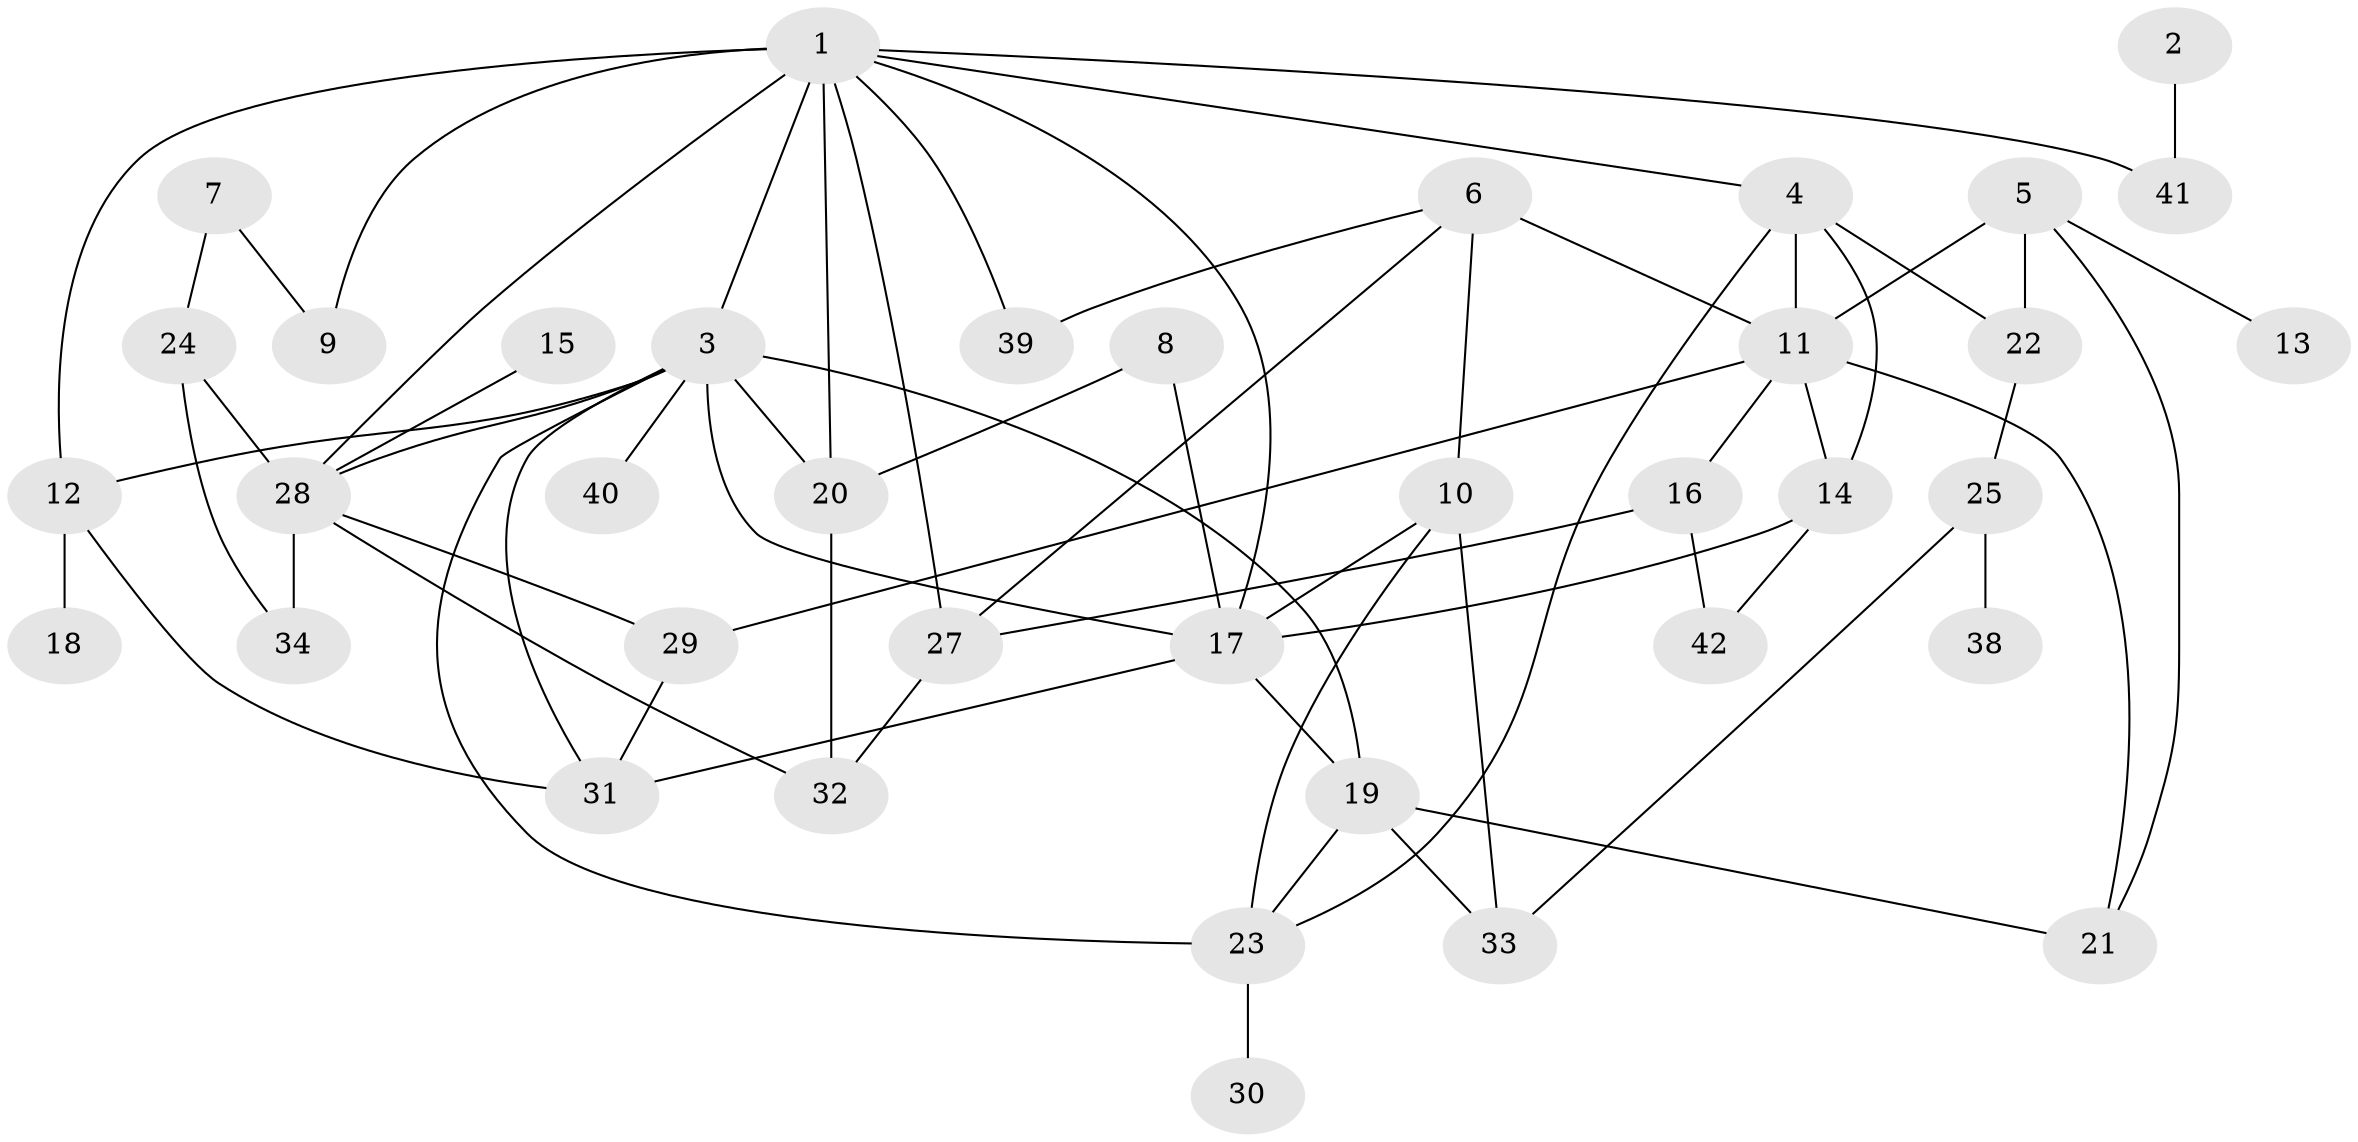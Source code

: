 // original degree distribution, {4: 0.15476190476190477, 1: 0.17857142857142858, 6: 0.03571428571428571, 2: 0.2261904761904762, 3: 0.25, 5: 0.05952380952380952, 7: 0.03571428571428571, 0: 0.047619047619047616, 8: 0.011904761904761904}
// Generated by graph-tools (version 1.1) at 2025/33/03/09/25 02:33:54]
// undirected, 38 vertices, 66 edges
graph export_dot {
graph [start="1"]
  node [color=gray90,style=filled];
  1;
  2;
  3;
  4;
  5;
  6;
  7;
  8;
  9;
  10;
  11;
  12;
  13;
  14;
  15;
  16;
  17;
  18;
  19;
  20;
  21;
  22;
  23;
  24;
  25;
  27;
  28;
  29;
  30;
  31;
  32;
  33;
  34;
  38;
  39;
  40;
  41;
  42;
  1 -- 3 [weight=1.0];
  1 -- 4 [weight=1.0];
  1 -- 9 [weight=1.0];
  1 -- 12 [weight=3.0];
  1 -- 17 [weight=1.0];
  1 -- 20 [weight=2.0];
  1 -- 27 [weight=2.0];
  1 -- 28 [weight=1.0];
  1 -- 39 [weight=1.0];
  1 -- 41 [weight=1.0];
  2 -- 41 [weight=1.0];
  3 -- 12 [weight=1.0];
  3 -- 17 [weight=1.0];
  3 -- 19 [weight=2.0];
  3 -- 20 [weight=1.0];
  3 -- 23 [weight=2.0];
  3 -- 28 [weight=1.0];
  3 -- 31 [weight=1.0];
  3 -- 40 [weight=1.0];
  4 -- 11 [weight=2.0];
  4 -- 14 [weight=1.0];
  4 -- 22 [weight=1.0];
  4 -- 23 [weight=1.0];
  5 -- 11 [weight=1.0];
  5 -- 13 [weight=1.0];
  5 -- 21 [weight=1.0];
  5 -- 22 [weight=1.0];
  6 -- 10 [weight=1.0];
  6 -- 11 [weight=1.0];
  6 -- 27 [weight=1.0];
  6 -- 39 [weight=1.0];
  7 -- 9 [weight=1.0];
  7 -- 24 [weight=1.0];
  8 -- 17 [weight=1.0];
  8 -- 20 [weight=1.0];
  10 -- 17 [weight=1.0];
  10 -- 23 [weight=1.0];
  10 -- 33 [weight=1.0];
  11 -- 14 [weight=2.0];
  11 -- 16 [weight=1.0];
  11 -- 21 [weight=4.0];
  11 -- 29 [weight=1.0];
  12 -- 18 [weight=1.0];
  12 -- 31 [weight=1.0];
  14 -- 17 [weight=1.0];
  14 -- 42 [weight=1.0];
  15 -- 28 [weight=1.0];
  16 -- 27 [weight=1.0];
  16 -- 42 [weight=1.0];
  17 -- 19 [weight=3.0];
  17 -- 31 [weight=1.0];
  19 -- 21 [weight=1.0];
  19 -- 23 [weight=1.0];
  19 -- 33 [weight=1.0];
  20 -- 32 [weight=2.0];
  22 -- 25 [weight=1.0];
  23 -- 30 [weight=1.0];
  24 -- 28 [weight=1.0];
  24 -- 34 [weight=1.0];
  25 -- 33 [weight=1.0];
  25 -- 38 [weight=1.0];
  27 -- 32 [weight=1.0];
  28 -- 29 [weight=1.0];
  28 -- 32 [weight=1.0];
  28 -- 34 [weight=1.0];
  29 -- 31 [weight=1.0];
}

